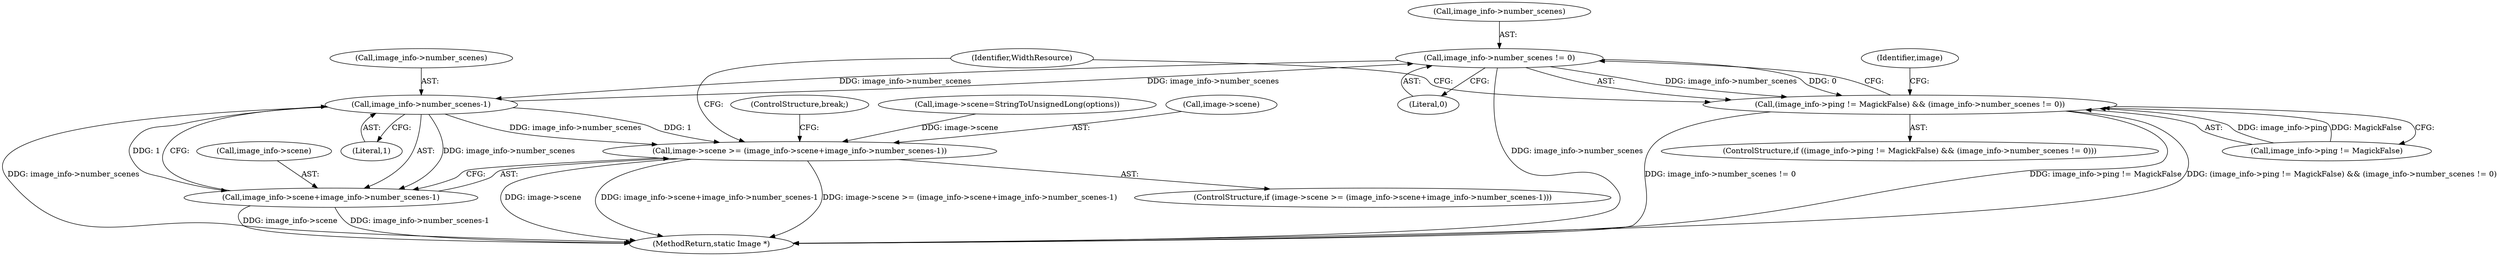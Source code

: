digraph "0_ImageMagick_4493d9ca1124564da17f9b628ef9d0f1a6be9738@pointer" {
"1002353" [label="(Call,image_info->number_scenes != 0)"];
"1002367" [label="(Call,image_info->number_scenes-1)"];
"1002353" [label="(Call,image_info->number_scenes != 0)"];
"1002347" [label="(Call,(image_info->ping != MagickFalse) && (image_info->number_scenes != 0))"];
"1002359" [label="(Call,image->scene >= (image_info->scene+image_info->number_scenes-1))"];
"1002363" [label="(Call,image_info->scene+image_info->number_scenes-1)"];
"1002358" [label="(ControlStructure,if (image->scene >= (image_info->scene+image_info->number_scenes-1)))"];
"1002347" [label="(Call,(image_info->ping != MagickFalse) && (image_info->number_scenes != 0))"];
"1002359" [label="(Call,image->scene >= (image_info->scene+image_info->number_scenes-1))"];
"1002363" [label="(Call,image_info->scene+image_info->number_scenes-1)"];
"1002368" [label="(Call,image_info->number_scenes)"];
"1002361" [label="(Identifier,image)"];
"1002357" [label="(Literal,0)"];
"1002367" [label="(Call,image_info->number_scenes-1)"];
"1002364" [label="(Call,image_info->scene)"];
"1002353" [label="(Call,image_info->number_scenes != 0)"];
"1002346" [label="(ControlStructure,if ((image_info->ping != MagickFalse) && (image_info->number_scenes != 0)))"];
"1002348" [label="(Call,image_info->ping != MagickFalse)"];
"1002377" [label="(Identifier,WidthResource)"];
"1002360" [label="(Call,image->scene)"];
"1002474" [label="(MethodReturn,static Image *)"];
"1002372" [label="(ControlStructure,break;)"];
"1002371" [label="(Literal,1)"];
"1002354" [label="(Call,image_info->number_scenes)"];
"1001577" [label="(Call,image->scene=StringToUnsignedLong(options))"];
"1002353" -> "1002347"  [label="AST: "];
"1002353" -> "1002357"  [label="CFG: "];
"1002354" -> "1002353"  [label="AST: "];
"1002357" -> "1002353"  [label="AST: "];
"1002347" -> "1002353"  [label="CFG: "];
"1002353" -> "1002474"  [label="DDG: image_info->number_scenes"];
"1002353" -> "1002347"  [label="DDG: image_info->number_scenes"];
"1002353" -> "1002347"  [label="DDG: 0"];
"1002367" -> "1002353"  [label="DDG: image_info->number_scenes"];
"1002353" -> "1002367"  [label="DDG: image_info->number_scenes"];
"1002367" -> "1002363"  [label="AST: "];
"1002367" -> "1002371"  [label="CFG: "];
"1002368" -> "1002367"  [label="AST: "];
"1002371" -> "1002367"  [label="AST: "];
"1002363" -> "1002367"  [label="CFG: "];
"1002367" -> "1002474"  [label="DDG: image_info->number_scenes"];
"1002367" -> "1002359"  [label="DDG: image_info->number_scenes"];
"1002367" -> "1002359"  [label="DDG: 1"];
"1002367" -> "1002363"  [label="DDG: image_info->number_scenes"];
"1002367" -> "1002363"  [label="DDG: 1"];
"1002347" -> "1002346"  [label="AST: "];
"1002347" -> "1002348"  [label="CFG: "];
"1002348" -> "1002347"  [label="AST: "];
"1002361" -> "1002347"  [label="CFG: "];
"1002377" -> "1002347"  [label="CFG: "];
"1002347" -> "1002474"  [label="DDG: image_info->ping != MagickFalse"];
"1002347" -> "1002474"  [label="DDG: (image_info->ping != MagickFalse) && (image_info->number_scenes != 0)"];
"1002347" -> "1002474"  [label="DDG: image_info->number_scenes != 0"];
"1002348" -> "1002347"  [label="DDG: image_info->ping"];
"1002348" -> "1002347"  [label="DDG: MagickFalse"];
"1002359" -> "1002358"  [label="AST: "];
"1002359" -> "1002363"  [label="CFG: "];
"1002360" -> "1002359"  [label="AST: "];
"1002363" -> "1002359"  [label="AST: "];
"1002372" -> "1002359"  [label="CFG: "];
"1002377" -> "1002359"  [label="CFG: "];
"1002359" -> "1002474"  [label="DDG: image->scene"];
"1002359" -> "1002474"  [label="DDG: image_info->scene+image_info->number_scenes-1"];
"1002359" -> "1002474"  [label="DDG: image->scene >= (image_info->scene+image_info->number_scenes-1)"];
"1001577" -> "1002359"  [label="DDG: image->scene"];
"1002364" -> "1002363"  [label="AST: "];
"1002363" -> "1002474"  [label="DDG: image_info->scene"];
"1002363" -> "1002474"  [label="DDG: image_info->number_scenes-1"];
}
